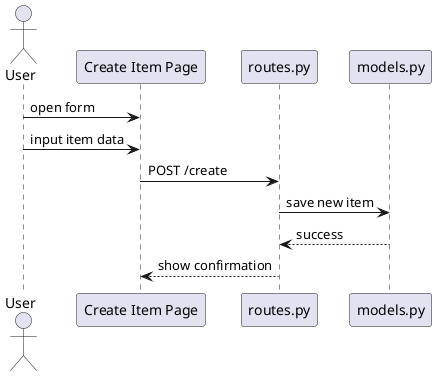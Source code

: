 @@ -0,0 +1,13 @@
@startuml sequence-create-item
actor User
participant "Create Item Page" as ItemPage
participant "routes.py" as Route
participant "models.py" as ItemModel
User -> ItemPage : open form
User -> ItemPage : input item data
ItemPage -> Route : POST /create
Route -> ItemModel : save new item
ItemModel --> Route : success
Route --> ItemPage : show confirmation
@enduml